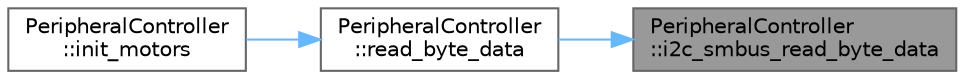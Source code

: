 digraph "PeripheralController::i2c_smbus_read_byte_data"
{
 // LATEX_PDF_SIZE
  bgcolor="transparent";
  edge [fontname=Helvetica,fontsize=10,labelfontname=Helvetica,labelfontsize=10];
  node [fontname=Helvetica,fontsize=10,shape=box,height=0.2,width=0.4];
  rankdir="RL";
  Node1 [id="Node000001",label="PeripheralController\l::i2c_smbus_read_byte_data",height=0.2,width=0.4,color="gray40", fillcolor="grey60", style="filled", fontcolor="black",tooltip="Reads a byte of data from a specific register."];
  Node1 -> Node2 [id="edge1_Node000001_Node000002",dir="back",color="steelblue1",style="solid",tooltip=" "];
  Node2 [id="Node000002",label="PeripheralController\l::read_byte_data",height=0.2,width=0.4,color="grey40", fillcolor="white", style="filled",URL="$classPeripheralController.html#ac8031b8b0fcf47afa830301a82da98d1",tooltip="Reads a byte of data from a specific register."];
  Node2 -> Node3 [id="edge2_Node000002_Node000003",dir="back",color="steelblue1",style="solid",tooltip=" "];
  Node3 [id="Node000003",label="PeripheralController\l::init_motors",height=0.2,width=0.4,color="grey40", fillcolor="white", style="filled",URL="$classPeripheralController.html#a02a6b4c52df60909f6109a411f6e6bd5",tooltip="Initializes the motor controllers."];
}
